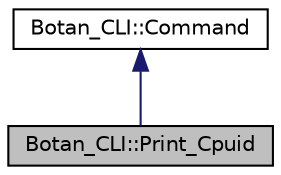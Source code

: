 digraph "Botan_CLI::Print_Cpuid"
{
  edge [fontname="Helvetica",fontsize="10",labelfontname="Helvetica",labelfontsize="10"];
  node [fontname="Helvetica",fontsize="10",shape=record];
  Node2 [label="Botan_CLI::Print_Cpuid",height=0.2,width=0.4,color="black", fillcolor="grey75", style="filled", fontcolor="black"];
  Node3 -> Node2 [dir="back",color="midnightblue",fontsize="10",style="solid",fontname="Helvetica"];
  Node3 [label="Botan_CLI::Command",height=0.2,width=0.4,color="black", fillcolor="white", style="filled",URL="$class_botan___c_l_i_1_1_command.html"];
}
